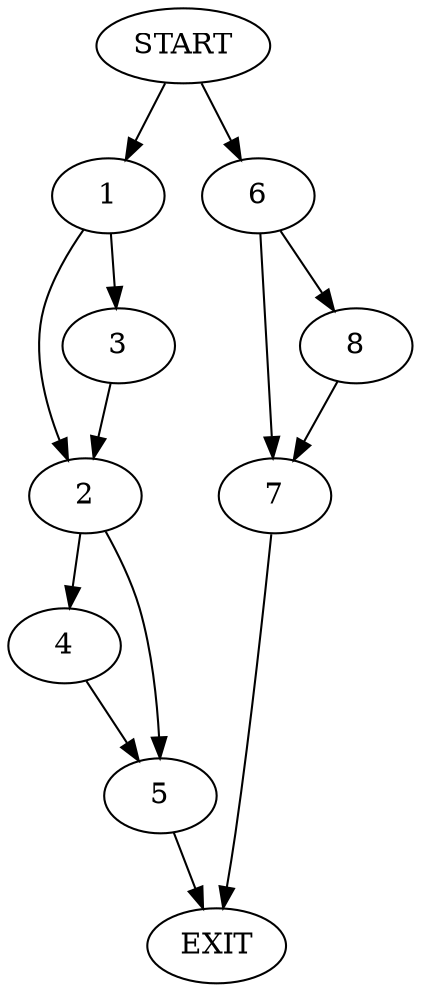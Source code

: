 digraph {
0 [label="START"]
9 [label="EXIT"]
0 -> 1
1 -> 2
1 -> 3
3 -> 2
2 -> 4
2 -> 5
5 -> 9
4 -> 5
0 -> 6
6 -> 7
6 -> 8
8 -> 7
7 -> 9
}

